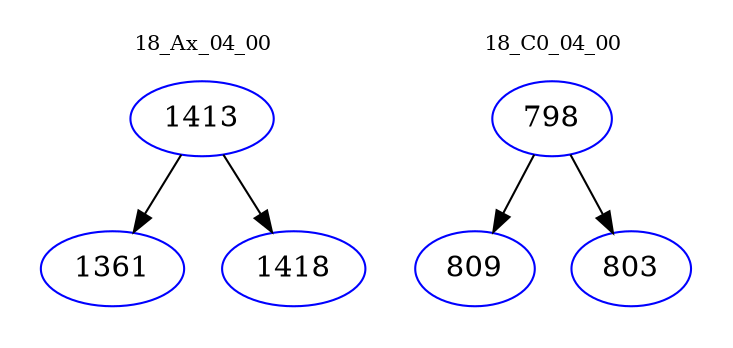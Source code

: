 digraph{
subgraph cluster_0 {
color = white
label = "18_Ax_04_00";
fontsize=10;
T0_1413 [label="1413", color="blue"]
T0_1413 -> T0_1361 [color="black"]
T0_1361 [label="1361", color="blue"]
T0_1413 -> T0_1418 [color="black"]
T0_1418 [label="1418", color="blue"]
}
subgraph cluster_1 {
color = white
label = "18_C0_04_00";
fontsize=10;
T1_798 [label="798", color="blue"]
T1_798 -> T1_809 [color="black"]
T1_809 [label="809", color="blue"]
T1_798 -> T1_803 [color="black"]
T1_803 [label="803", color="blue"]
}
}
